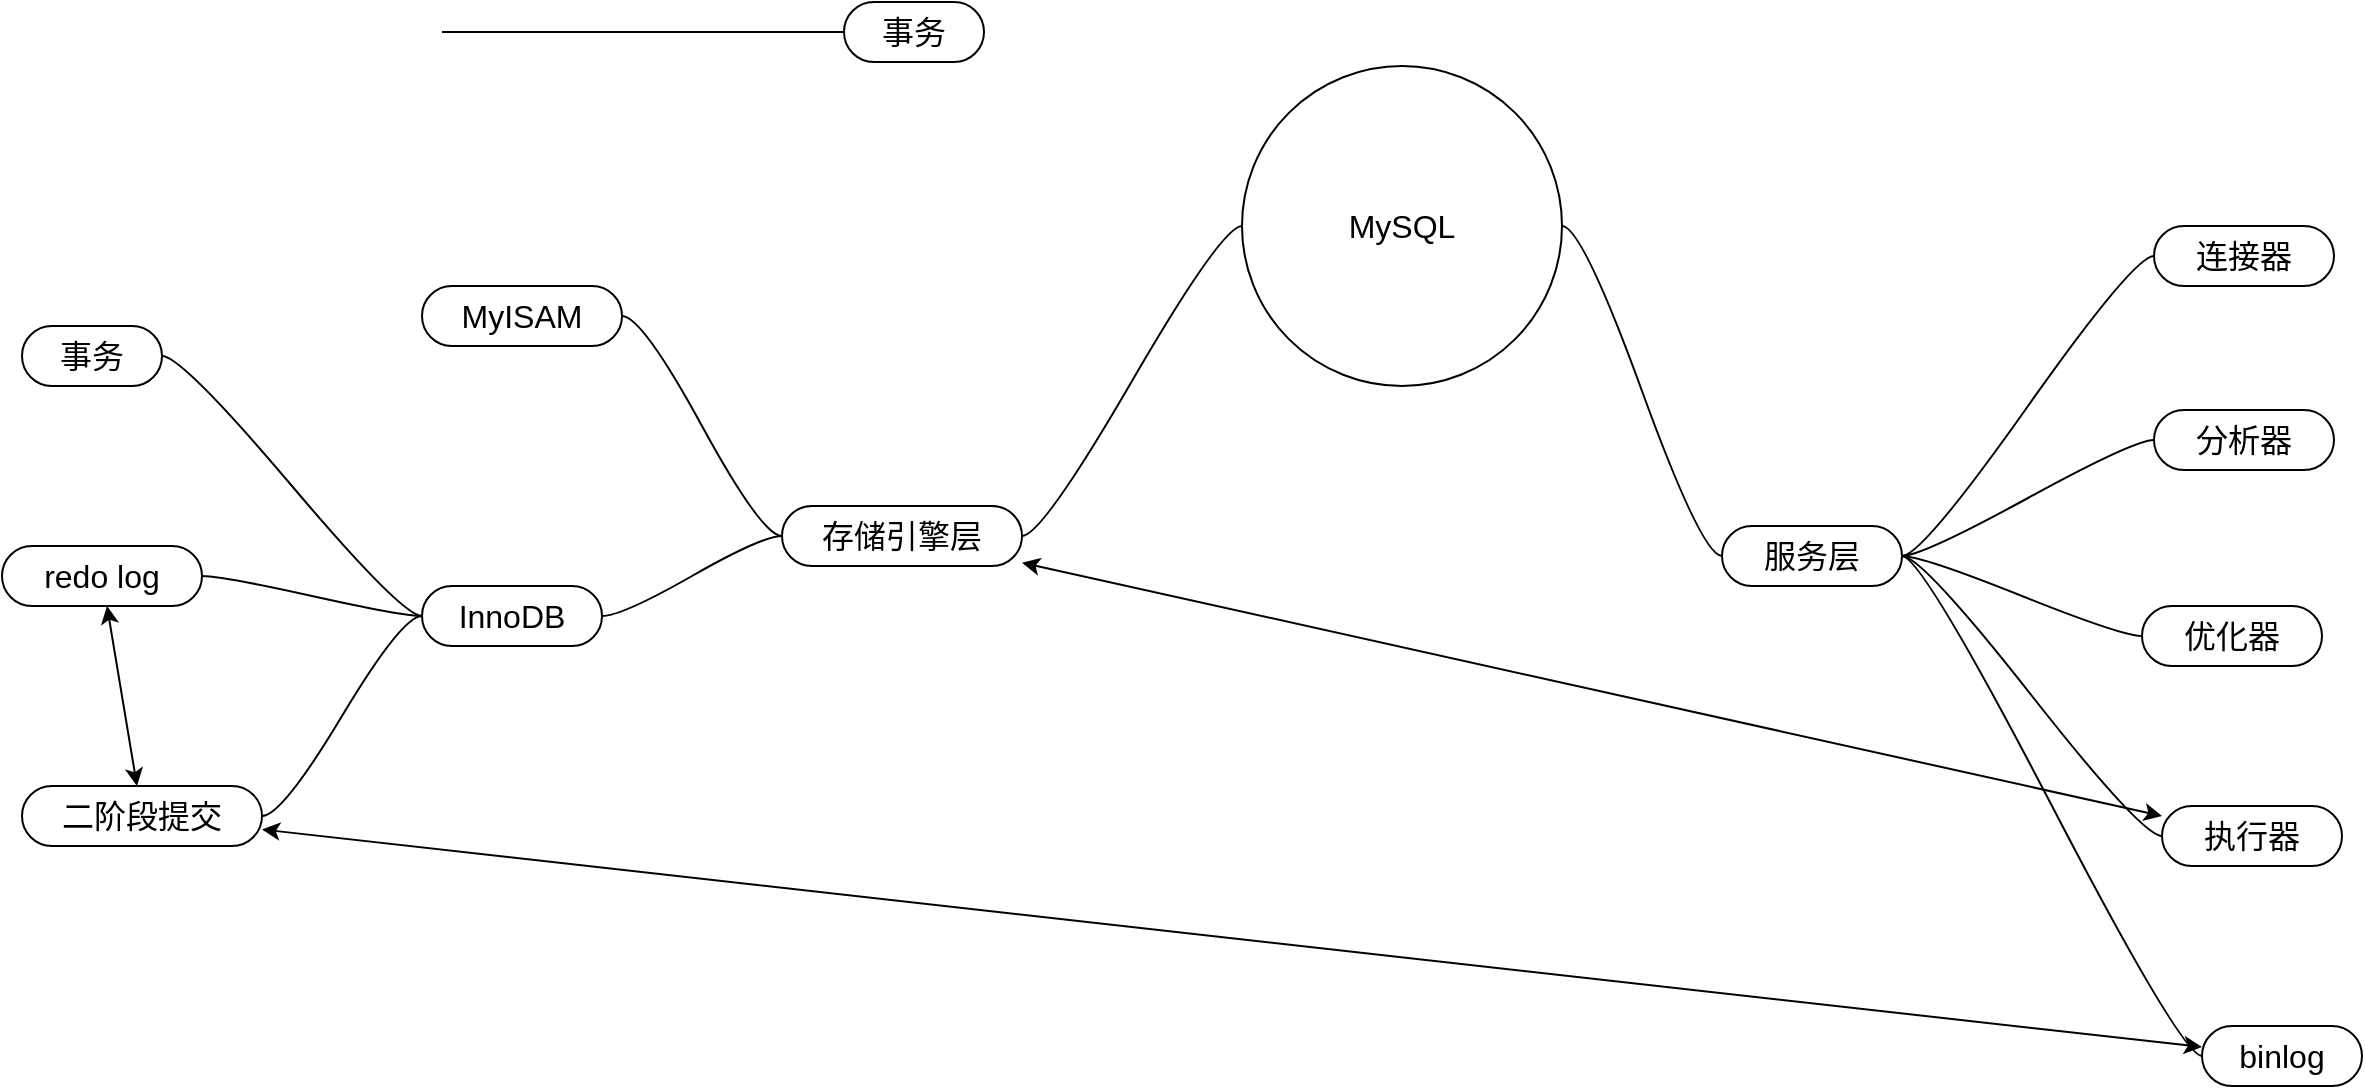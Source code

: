 <mxfile version="17.4.2" type="device"><diagram id="LXZLfDzFbttrQYP3kFu3" name="第 1 页"><mxGraphModel dx="2107" dy="2161" grid="1" gridSize="10" guides="0" tooltips="1" connect="1" arrows="0" fold="1" page="1" pageScale="1" pageWidth="827" pageHeight="1169" math="0" shadow="0"><root><mxCell id="0"/><mxCell id="1" parent="0"/><mxCell id="SudLiUgOyKWUjd6wZjEN-1" value="MySQL" style="ellipse;whiteSpace=wrap;html=1;align=center;newEdgeStyle={&quot;edgeStyle&quot;:&quot;entityRelationEdgeStyle&quot;,&quot;startArrow&quot;:&quot;none&quot;,&quot;endArrow&quot;:&quot;none&quot;,&quot;segment&quot;:10,&quot;curved&quot;:1};treeFolding=1;treeMoving=1;fontSize=16;" vertex="1" parent="1"><mxGeometry x="-80" y="-80" width="160" height="160" as="geometry"/></mxCell><mxCell id="SudLiUgOyKWUjd6wZjEN-4" value="服务层" style="whiteSpace=wrap;html=1;rounded=1;arcSize=50;align=center;verticalAlign=middle;strokeWidth=1;autosize=1;spacing=4;treeFolding=1;treeMoving=1;newEdgeStyle={&quot;edgeStyle&quot;:&quot;entityRelationEdgeStyle&quot;,&quot;startArrow&quot;:&quot;none&quot;,&quot;endArrow&quot;:&quot;none&quot;,&quot;segment&quot;:10,&quot;curved&quot;:1};fontSize=16;" vertex="1" parent="1"><mxGeometry x="160" y="150" width="90" height="30" as="geometry"/></mxCell><mxCell id="SudLiUgOyKWUjd6wZjEN-5" value="" style="edgeStyle=entityRelationEdgeStyle;startArrow=none;endArrow=none;segment=10;curved=1;rounded=0;fontSize=16;" edge="1" target="SudLiUgOyKWUjd6wZjEN-4" parent="1" source="SudLiUgOyKWUjd6wZjEN-1"><mxGeometry relative="1" as="geometry"><mxPoint x="110" y="-110" as="sourcePoint"/></mxGeometry></mxCell><mxCell id="SudLiUgOyKWUjd6wZjEN-7" value="存储引擎层" style="whiteSpace=wrap;html=1;rounded=1;arcSize=50;align=center;verticalAlign=middle;strokeWidth=1;autosize=1;spacing=4;treeFolding=1;treeMoving=1;newEdgeStyle={&quot;edgeStyle&quot;:&quot;entityRelationEdgeStyle&quot;,&quot;startArrow&quot;:&quot;none&quot;,&quot;endArrow&quot;:&quot;none&quot;,&quot;segment&quot;:10,&quot;curved&quot;:1};fontSize=16;" vertex="1" parent="1"><mxGeometry x="-310" y="140" width="120" height="30" as="geometry"/></mxCell><mxCell id="SudLiUgOyKWUjd6wZjEN-8" value="" style="edgeStyle=entityRelationEdgeStyle;startArrow=none;endArrow=none;segment=10;curved=1;rounded=0;fontSize=16;" edge="1" target="SudLiUgOyKWUjd6wZjEN-7" parent="1" source="SudLiUgOyKWUjd6wZjEN-1"><mxGeometry relative="1" as="geometry"><mxPoint x="-130" as="sourcePoint"/></mxGeometry></mxCell><mxCell id="SudLiUgOyKWUjd6wZjEN-9" value="连接器" style="whiteSpace=wrap;html=1;rounded=1;arcSize=50;align=center;verticalAlign=middle;strokeWidth=1;autosize=1;spacing=4;treeFolding=1;treeMoving=1;newEdgeStyle={&quot;edgeStyle&quot;:&quot;entityRelationEdgeStyle&quot;,&quot;startArrow&quot;:&quot;none&quot;,&quot;endArrow&quot;:&quot;none&quot;,&quot;segment&quot;:10,&quot;curved&quot;:1};fontSize=16;" vertex="1" parent="1"><mxGeometry x="376" width="90" height="30" as="geometry"/></mxCell><mxCell id="SudLiUgOyKWUjd6wZjEN-10" value="" style="edgeStyle=entityRelationEdgeStyle;startArrow=none;endArrow=none;segment=10;curved=1;rounded=0;fontSize=16;" edge="1" target="SudLiUgOyKWUjd6wZjEN-9" parent="1" source="SudLiUgOyKWUjd6wZjEN-4"><mxGeometry relative="1" as="geometry"><mxPoint x="345" y="10" as="sourcePoint"/></mxGeometry></mxCell><mxCell id="SudLiUgOyKWUjd6wZjEN-12" value="分析器" style="whiteSpace=wrap;html=1;rounded=1;arcSize=50;align=center;verticalAlign=middle;strokeWidth=1;autosize=1;spacing=4;treeFolding=1;treeMoving=1;newEdgeStyle={&quot;edgeStyle&quot;:&quot;entityRelationEdgeStyle&quot;,&quot;startArrow&quot;:&quot;none&quot;,&quot;endArrow&quot;:&quot;none&quot;,&quot;segment&quot;:10,&quot;curved&quot;:1};fontSize=16;" vertex="1" parent="1"><mxGeometry x="376" y="92" width="90" height="30" as="geometry"/></mxCell><mxCell id="SudLiUgOyKWUjd6wZjEN-13" value="" style="edgeStyle=entityRelationEdgeStyle;startArrow=none;endArrow=none;segment=10;curved=1;rounded=0;fontSize=16;" edge="1" target="SudLiUgOyKWUjd6wZjEN-12" parent="1" source="SudLiUgOyKWUjd6wZjEN-4"><mxGeometry relative="1" as="geometry"><mxPoint x="345" y="102" as="sourcePoint"/></mxGeometry></mxCell><mxCell id="SudLiUgOyKWUjd6wZjEN-14" value="优化器" style="whiteSpace=wrap;html=1;rounded=1;arcSize=50;align=center;verticalAlign=middle;strokeWidth=1;autosize=1;spacing=4;treeFolding=1;treeMoving=1;newEdgeStyle={&quot;edgeStyle&quot;:&quot;entityRelationEdgeStyle&quot;,&quot;startArrow&quot;:&quot;none&quot;,&quot;endArrow&quot;:&quot;none&quot;,&quot;segment&quot;:10,&quot;curved&quot;:1};fontSize=16;" vertex="1" parent="1"><mxGeometry x="370" y="190" width="90" height="30" as="geometry"/></mxCell><mxCell id="SudLiUgOyKWUjd6wZjEN-15" value="" style="edgeStyle=entityRelationEdgeStyle;startArrow=none;endArrow=none;segment=10;curved=1;rounded=0;fontSize=16;" edge="1" target="SudLiUgOyKWUjd6wZjEN-14" parent="1" source="SudLiUgOyKWUjd6wZjEN-4"><mxGeometry relative="1" as="geometry"><mxPoint x="305" y="200" as="sourcePoint"/></mxGeometry></mxCell><mxCell id="SudLiUgOyKWUjd6wZjEN-16" value="执行器" style="whiteSpace=wrap;html=1;rounded=1;arcSize=50;align=center;verticalAlign=middle;strokeWidth=1;autosize=1;spacing=4;treeFolding=1;treeMoving=1;newEdgeStyle={&quot;edgeStyle&quot;:&quot;entityRelationEdgeStyle&quot;,&quot;startArrow&quot;:&quot;none&quot;,&quot;endArrow&quot;:&quot;none&quot;,&quot;segment&quot;:10,&quot;curved&quot;:1};fontSize=16;" vertex="1" parent="1"><mxGeometry x="380" y="290" width="90" height="30" as="geometry"/></mxCell><mxCell id="SudLiUgOyKWUjd6wZjEN-17" value="" style="edgeStyle=entityRelationEdgeStyle;startArrow=none;endArrow=none;segment=10;curved=1;rounded=0;fontSize=16;" edge="1" target="SudLiUgOyKWUjd6wZjEN-16" parent="1" source="SudLiUgOyKWUjd6wZjEN-4"><mxGeometry relative="1" as="geometry"><mxPoint x="305" y="290" as="sourcePoint"/></mxGeometry></mxCell><mxCell id="SudLiUgOyKWUjd6wZjEN-19" value="" style="endArrow=classic;startArrow=classic;html=1;rounded=0;fontSize=16;" edge="1" parent="1" source="SudLiUgOyKWUjd6wZjEN-7" target="SudLiUgOyKWUjd6wZjEN-16"><mxGeometry width="50" height="50" relative="1" as="geometry"><mxPoint x="30" y="110" as="sourcePoint"/><mxPoint x="80" y="60" as="targetPoint"/></mxGeometry></mxCell><mxCell id="SudLiUgOyKWUjd6wZjEN-20" value="InnoDB" style="whiteSpace=wrap;html=1;rounded=1;arcSize=50;align=center;verticalAlign=middle;strokeWidth=1;autosize=1;spacing=4;treeFolding=1;treeMoving=1;newEdgeStyle={&quot;edgeStyle&quot;:&quot;entityRelationEdgeStyle&quot;,&quot;startArrow&quot;:&quot;none&quot;,&quot;endArrow&quot;:&quot;none&quot;,&quot;segment&quot;:10,&quot;curved&quot;:1};fontSize=16;" vertex="1" parent="1"><mxGeometry x="-490" y="180" width="90" height="30" as="geometry"/></mxCell><mxCell id="SudLiUgOyKWUjd6wZjEN-21" value="" style="edgeStyle=entityRelationEdgeStyle;startArrow=none;endArrow=none;segment=10;curved=1;rounded=0;fontSize=16;" edge="1" target="SudLiUgOyKWUjd6wZjEN-20" parent="1" source="SudLiUgOyKWUjd6wZjEN-7"><mxGeometry relative="1" as="geometry"><mxPoint x="-450" y="250" as="sourcePoint"/></mxGeometry></mxCell><mxCell id="SudLiUgOyKWUjd6wZjEN-22" value="binlog" style="whiteSpace=wrap;html=1;rounded=1;arcSize=50;align=center;verticalAlign=middle;strokeWidth=1;autosize=1;spacing=4;treeFolding=1;treeMoving=1;newEdgeStyle={&quot;edgeStyle&quot;:&quot;entityRelationEdgeStyle&quot;,&quot;startArrow&quot;:&quot;none&quot;,&quot;endArrow&quot;:&quot;none&quot;,&quot;segment&quot;:10,&quot;curved&quot;:1};fontSize=16;" vertex="1" parent="1"><mxGeometry x="400" y="400" width="80" height="30" as="geometry"/></mxCell><mxCell id="SudLiUgOyKWUjd6wZjEN-23" value="" style="edgeStyle=entityRelationEdgeStyle;startArrow=none;endArrow=none;segment=10;curved=1;rounded=0;fontSize=16;" edge="1" target="SudLiUgOyKWUjd6wZjEN-22" parent="1" source="SudLiUgOyKWUjd6wZjEN-4"><mxGeometry relative="1" as="geometry"><mxPoint x="340" y="440" as="sourcePoint"/></mxGeometry></mxCell><mxCell id="SudLiUgOyKWUjd6wZjEN-24" value="redo log" style="whiteSpace=wrap;html=1;rounded=1;arcSize=50;align=center;verticalAlign=middle;strokeWidth=1;autosize=1;spacing=4;treeFolding=1;treeMoving=1;newEdgeStyle={&quot;edgeStyle&quot;:&quot;entityRelationEdgeStyle&quot;,&quot;startArrow&quot;:&quot;none&quot;,&quot;endArrow&quot;:&quot;none&quot;,&quot;segment&quot;:10,&quot;curved&quot;:1};fontSize=16;" vertex="1" parent="1"><mxGeometry x="-700" y="160" width="100" height="30" as="geometry"/></mxCell><mxCell id="SudLiUgOyKWUjd6wZjEN-25" value="" style="edgeStyle=entityRelationEdgeStyle;startArrow=none;endArrow=none;segment=10;curved=1;rounded=0;fontSize=16;" edge="1" target="SudLiUgOyKWUjd6wZjEN-24" parent="1" source="SudLiUgOyKWUjd6wZjEN-20"><mxGeometry relative="1" as="geometry"><mxPoint x="-510" y="320" as="sourcePoint"/></mxGeometry></mxCell><mxCell id="SudLiUgOyKWUjd6wZjEN-26" value="二阶段提交" style="whiteSpace=wrap;html=1;rounded=1;arcSize=50;align=center;verticalAlign=middle;strokeWidth=1;autosize=1;spacing=4;treeFolding=1;treeMoving=1;newEdgeStyle={&quot;edgeStyle&quot;:&quot;entityRelationEdgeStyle&quot;,&quot;startArrow&quot;:&quot;none&quot;,&quot;endArrow&quot;:&quot;none&quot;,&quot;segment&quot;:10,&quot;curved&quot;:1};fontSize=16;" vertex="1" parent="1"><mxGeometry x="-690" y="280" width="120" height="30" as="geometry"/></mxCell><mxCell id="SudLiUgOyKWUjd6wZjEN-27" value="" style="edgeStyle=entityRelationEdgeStyle;startArrow=none;endArrow=none;segment=10;curved=1;rounded=0;fontSize=16;" edge="1" target="SudLiUgOyKWUjd6wZjEN-26" parent="1" source="SudLiUgOyKWUjd6wZjEN-20"><mxGeometry relative="1" as="geometry"><mxPoint x="-330" y="420" as="sourcePoint"/></mxGeometry></mxCell><mxCell id="SudLiUgOyKWUjd6wZjEN-28" value="" style="endArrow=classic;startArrow=classic;html=1;rounded=0;fontSize=16;" edge="1" parent="1" source="SudLiUgOyKWUjd6wZjEN-26" target="SudLiUgOyKWUjd6wZjEN-24"><mxGeometry width="50" height="50" relative="1" as="geometry"><mxPoint x="-210" y="420" as="sourcePoint"/><mxPoint x="-160" y="370" as="targetPoint"/></mxGeometry></mxCell><mxCell id="SudLiUgOyKWUjd6wZjEN-29" value="" style="endArrow=classic;startArrow=classic;html=1;rounded=0;fontSize=16;" edge="1" parent="1" source="SudLiUgOyKWUjd6wZjEN-26" target="SudLiUgOyKWUjd6wZjEN-22"><mxGeometry width="50" height="50" relative="1" as="geometry"><mxPoint x="-190" y="260" as="sourcePoint"/><mxPoint x="-140" y="210" as="targetPoint"/></mxGeometry></mxCell><mxCell id="SudLiUgOyKWUjd6wZjEN-30" value="事务" style="whiteSpace=wrap;html=1;rounded=1;arcSize=50;align=center;verticalAlign=middle;strokeWidth=1;autosize=1;spacing=4;treeFolding=1;treeMoving=1;newEdgeStyle={&quot;edgeStyle&quot;:&quot;entityRelationEdgeStyle&quot;,&quot;startArrow&quot;:&quot;none&quot;,&quot;endArrow&quot;:&quot;none&quot;,&quot;segment&quot;:10,&quot;curved&quot;:1};fontSize=16;" vertex="1" parent="1"><mxGeometry x="-690" y="50" width="70" height="30" as="geometry"/></mxCell><mxCell id="SudLiUgOyKWUjd6wZjEN-31" value="" style="edgeStyle=entityRelationEdgeStyle;startArrow=none;endArrow=none;segment=10;curved=1;rounded=0;fontSize=16;" edge="1" target="SudLiUgOyKWUjd6wZjEN-30" parent="1" source="SudLiUgOyKWUjd6wZjEN-20"><mxGeometry relative="1" as="geometry"><mxPoint x="-470" y="280" as="sourcePoint"/></mxGeometry></mxCell><mxCell id="SudLiUgOyKWUjd6wZjEN-32" value="MyISAM" style="whiteSpace=wrap;html=1;rounded=1;arcSize=50;align=center;verticalAlign=middle;strokeWidth=1;autosize=1;spacing=4;treeFolding=1;treeMoving=1;newEdgeStyle={&quot;edgeStyle&quot;:&quot;entityRelationEdgeStyle&quot;,&quot;startArrow&quot;:&quot;none&quot;,&quot;endArrow&quot;:&quot;none&quot;,&quot;segment&quot;:10,&quot;curved&quot;:1};fontSize=16;" vertex="1" parent="1"><mxGeometry x="-490" y="30" width="100" height="30" as="geometry"/></mxCell><mxCell id="SudLiUgOyKWUjd6wZjEN-33" value="" style="edgeStyle=entityRelationEdgeStyle;startArrow=none;endArrow=none;segment=10;curved=1;rounded=0;fontSize=16;" edge="1" target="SudLiUgOyKWUjd6wZjEN-32" parent="1" source="SudLiUgOyKWUjd6wZjEN-7"><mxGeometry relative="1" as="geometry"><mxPoint x="-480" y="80" as="sourcePoint"/></mxGeometry></mxCell><mxCell id="SudLiUgOyKWUjd6wZjEN-34" value="事务" style="whiteSpace=wrap;html=1;rounded=1;arcSize=50;align=center;verticalAlign=middle;strokeWidth=1;autosize=1;spacing=4;treeFolding=1;treeMoving=1;newEdgeStyle={&quot;edgeStyle&quot;:&quot;entityRelationEdgeStyle&quot;,&quot;startArrow&quot;:&quot;none&quot;,&quot;endArrow&quot;:&quot;none&quot;,&quot;segment&quot;:10,&quot;curved&quot;:1};fontSize=16;" vertex="1" parent="1"><mxGeometry x="-279" y="-112" width="70" height="30" as="geometry"/></mxCell><mxCell id="SudLiUgOyKWUjd6wZjEN-35" value="" style="edgeStyle=entityRelationEdgeStyle;startArrow=none;endArrow=none;segment=10;curved=1;rounded=0;fontSize=16;" edge="1" target="SudLiUgOyKWUjd6wZjEN-34" parent="1"><mxGeometry relative="1" as="geometry"><mxPoint x="-480" y="-97" as="sourcePoint"/></mxGeometry></mxCell></root></mxGraphModel></diagram></mxfile>